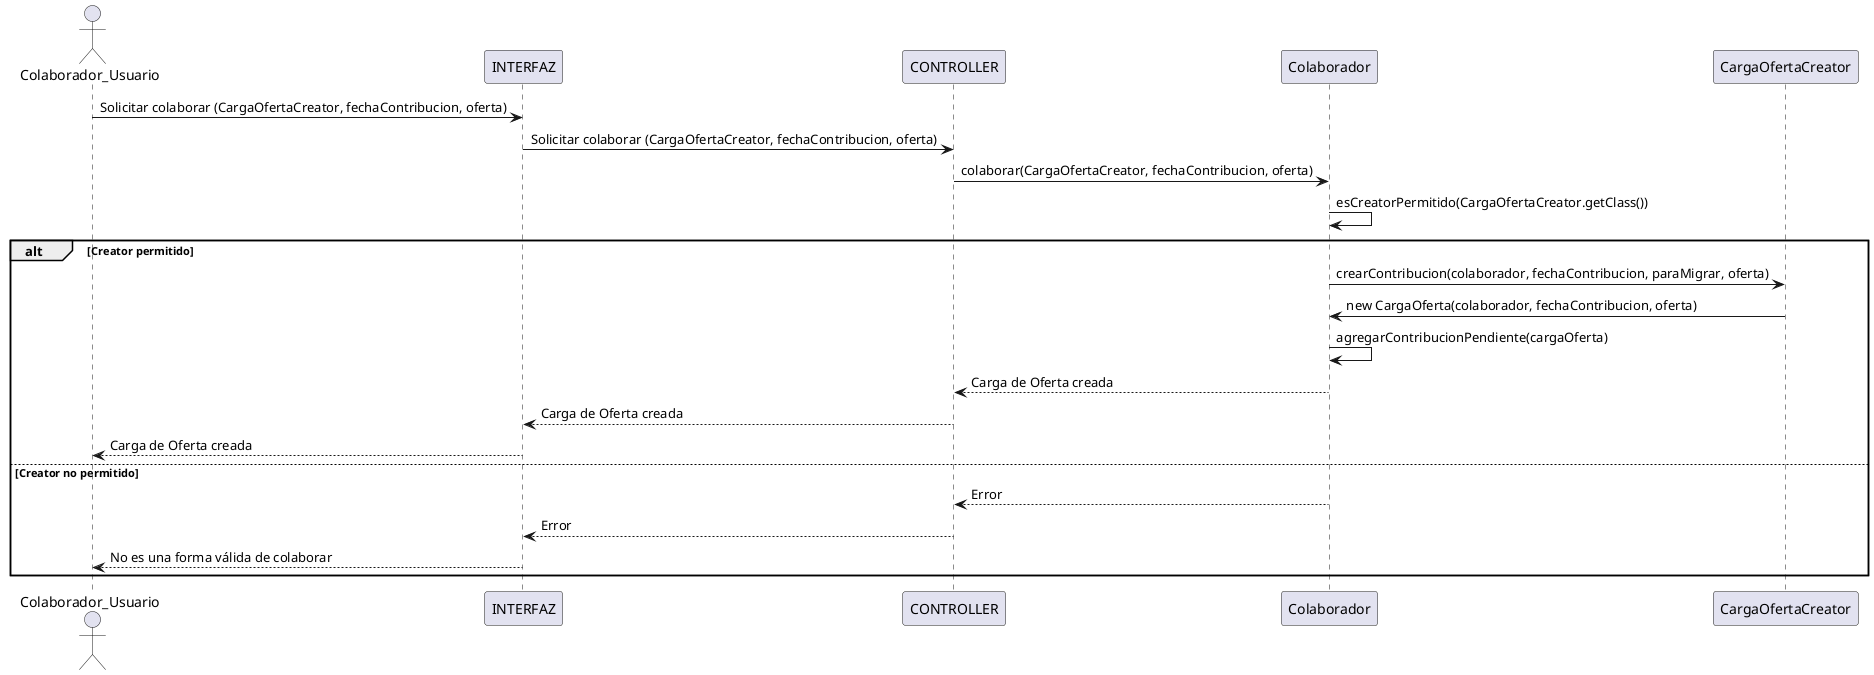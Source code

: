 @startuml cargar_oferta_colaborar
actor Colaborador_Usuario as User
participant INTERFAZ
participant CONTROLLER
participant "Colaborador" as Colaborador
participant "CargaOfertaCreator" as CargaOfertaCreator

User -> INTERFAZ: Solicitar colaborar (CargaOfertaCreator, fechaContribucion, oferta)
INTERFAZ -> CONTROLLER: Solicitar colaborar (CargaOfertaCreator, fechaContribucion, oferta)
CONTROLLER -> Colaborador: colaborar(CargaOfertaCreator, fechaContribucion, oferta)
Colaborador -> Colaborador: esCreatorPermitido(CargaOfertaCreator.getClass())
alt Creator permitido
    Colaborador -> CargaOfertaCreator: crearContribucion(colaborador, fechaContribucion, paraMigrar, oferta)
    CargaOfertaCreator -> Colaborador: new CargaOferta(colaborador, fechaContribucion, oferta)
    Colaborador -> Colaborador: agregarContribucionPendiente(cargaOferta)
    Colaborador --> CONTROLLER: Carga de Oferta creada
    CONTROLLER --> INTERFAZ: Carga de Oferta creada
    INTERFAZ --> User: Carga de Oferta creada
else Creator no permitido
    Colaborador --> CONTROLLER: Error
    CONTROLLER --> INTERFAZ: Error
    INTERFAZ --> User: No es una forma válida de colaborar
end
@enduml